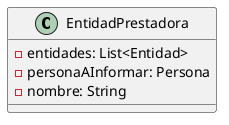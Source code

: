 @startuml

skinparam linetype ortho

class EntidadPrestadora {
  - entidades: List<Entidad>
  - personaAInformar: Persona
  - nombre: String

}

@enduml
